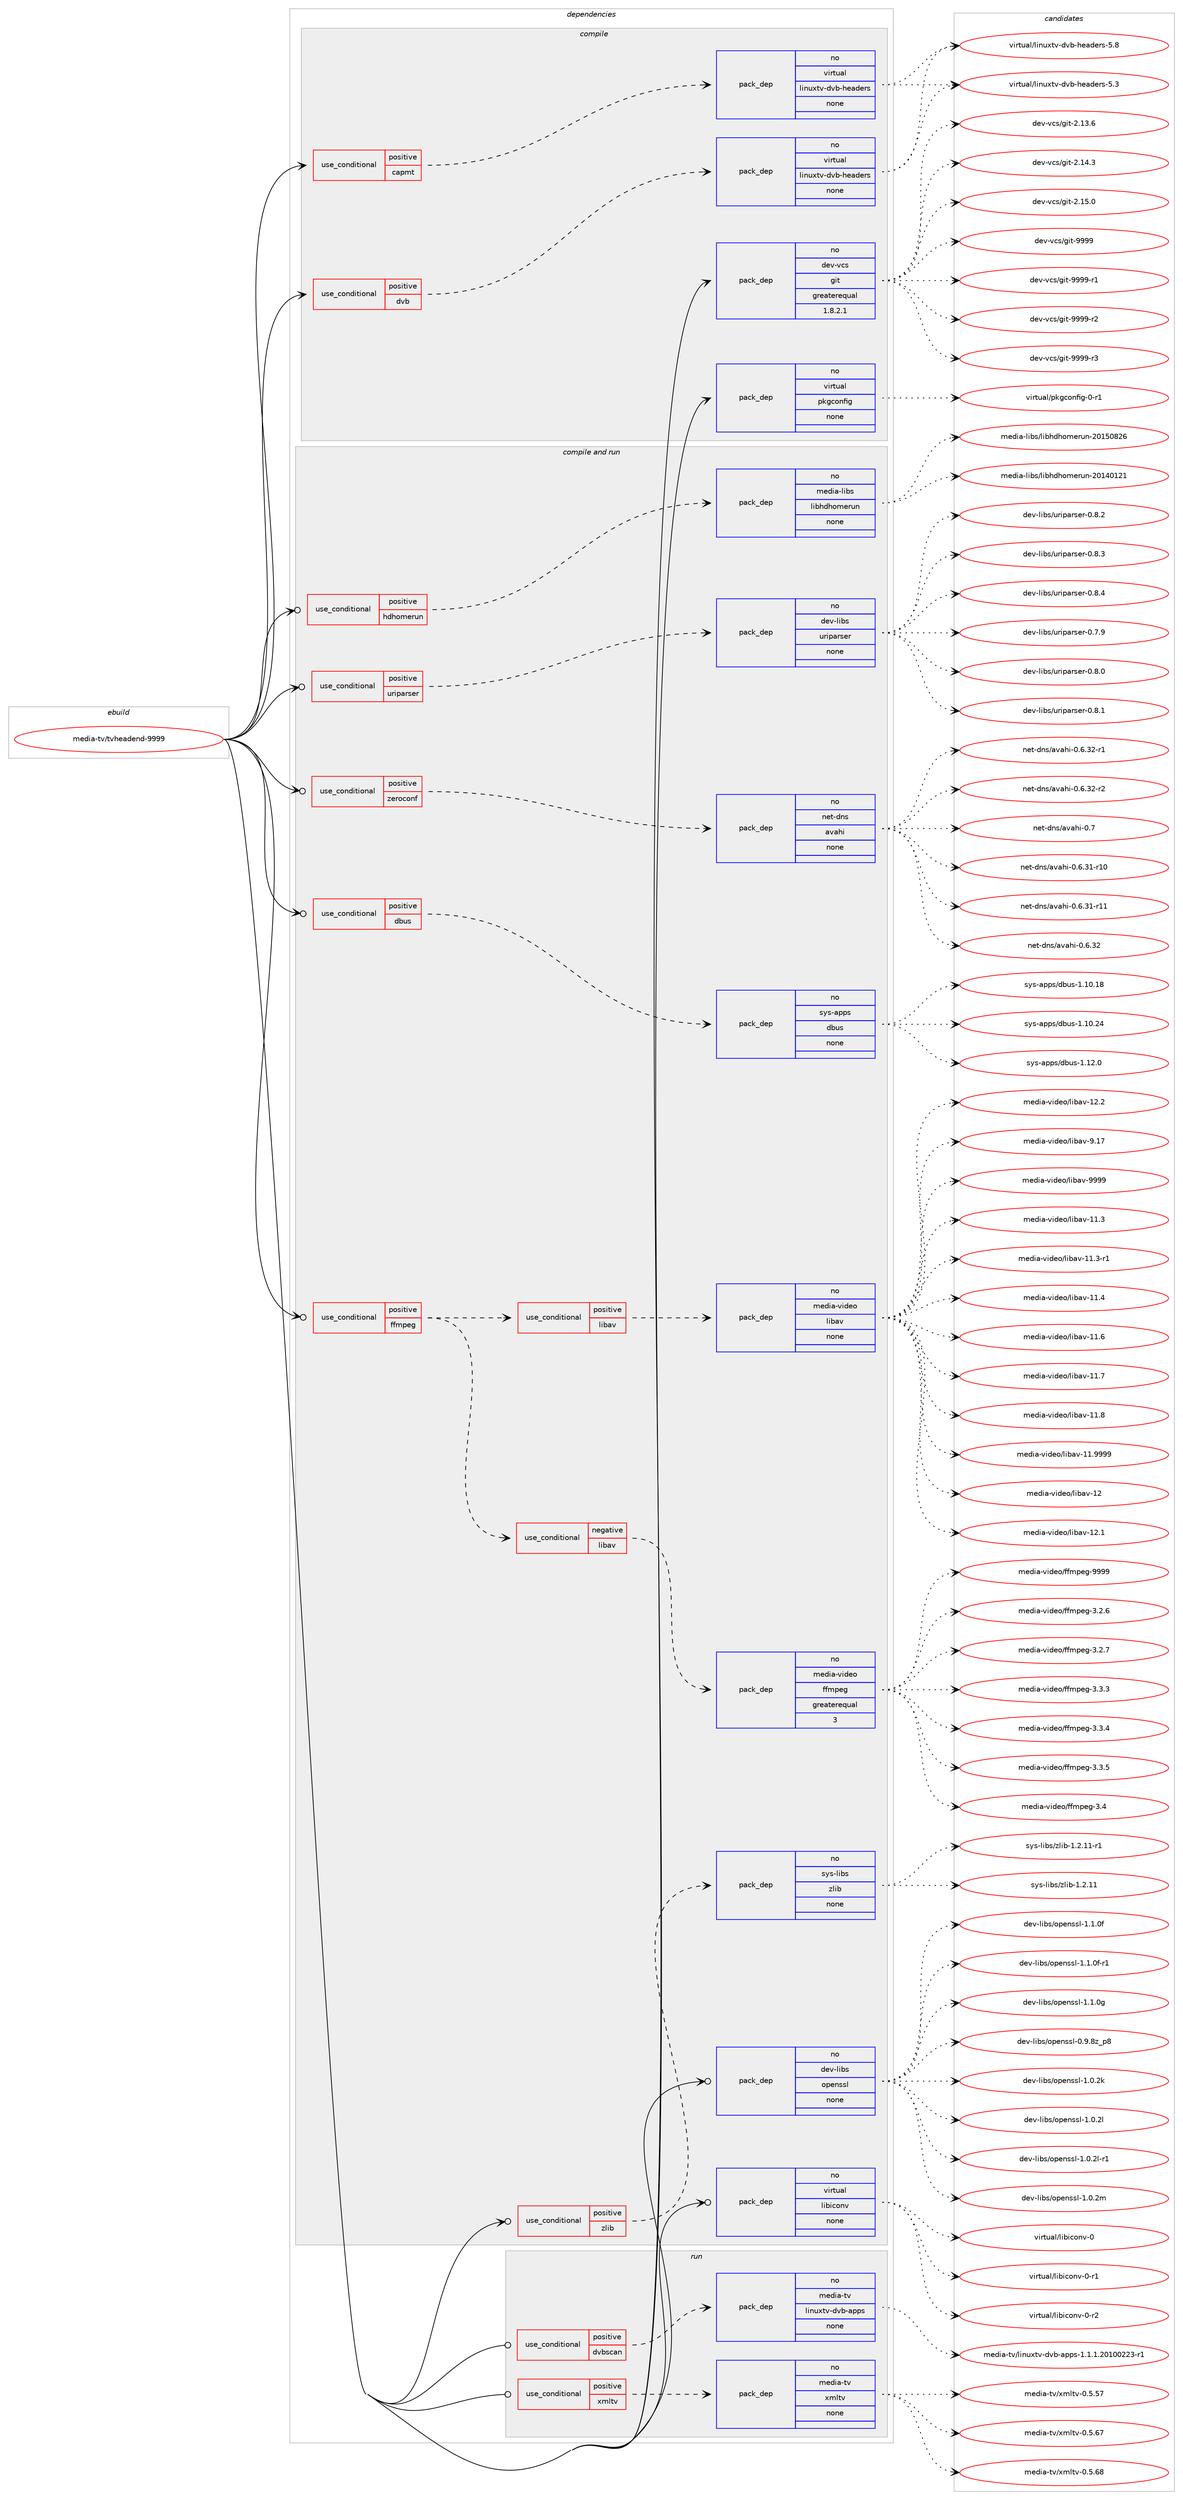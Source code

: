 digraph prolog {

# *************
# Graph options
# *************

newrank=true;
concentrate=true;
compound=true;
graph [rankdir=LR,fontname=Helvetica,fontsize=10,ranksep=1.5];#, ranksep=2.5, nodesep=0.2];
edge  [arrowhead=vee];
node  [fontname=Helvetica,fontsize=10];

# **********
# The ebuild
# **********

subgraph cluster_leftcol {
color=gray;
rank=same;
label=<<i>ebuild</i>>;
id [label="media-tv/tvheadend-9999", color=red, width=4, href="../media-tv/tvheadend-9999.svg"];
}

# ****************
# The dependencies
# ****************

subgraph cluster_midcol {
color=gray;
label=<<i>dependencies</i>>;
subgraph cluster_compile {
fillcolor="#eeeeee";
style=filled;
label=<<i>compile</i>>;
subgraph cond95399 {
dependency389100 [label=<<TABLE BORDER="0" CELLBORDER="1" CELLSPACING="0" CELLPADDING="4"><TR><TD ROWSPAN="3" CELLPADDING="10">use_conditional</TD></TR><TR><TD>positive</TD></TR><TR><TD>capmt</TD></TR></TABLE>>, shape=none, color=red];
subgraph pack287382 {
dependency389101 [label=<<TABLE BORDER="0" CELLBORDER="1" CELLSPACING="0" CELLPADDING="4" WIDTH="220"><TR><TD ROWSPAN="6" CELLPADDING="30">pack_dep</TD></TR><TR><TD WIDTH="110">no</TD></TR><TR><TD>virtual</TD></TR><TR><TD>linuxtv-dvb-headers</TD></TR><TR><TD>none</TD></TR><TR><TD></TD></TR></TABLE>>, shape=none, color=blue];
}
dependency389100:e -> dependency389101:w [weight=20,style="dashed",arrowhead="vee"];
}
id:e -> dependency389100:w [weight=20,style="solid",arrowhead="vee"];
subgraph cond95400 {
dependency389102 [label=<<TABLE BORDER="0" CELLBORDER="1" CELLSPACING="0" CELLPADDING="4"><TR><TD ROWSPAN="3" CELLPADDING="10">use_conditional</TD></TR><TR><TD>positive</TD></TR><TR><TD>dvb</TD></TR></TABLE>>, shape=none, color=red];
subgraph pack287383 {
dependency389103 [label=<<TABLE BORDER="0" CELLBORDER="1" CELLSPACING="0" CELLPADDING="4" WIDTH="220"><TR><TD ROWSPAN="6" CELLPADDING="30">pack_dep</TD></TR><TR><TD WIDTH="110">no</TD></TR><TR><TD>virtual</TD></TR><TR><TD>linuxtv-dvb-headers</TD></TR><TR><TD>none</TD></TR><TR><TD></TD></TR></TABLE>>, shape=none, color=blue];
}
dependency389102:e -> dependency389103:w [weight=20,style="dashed",arrowhead="vee"];
}
id:e -> dependency389102:w [weight=20,style="solid",arrowhead="vee"];
subgraph pack287384 {
dependency389104 [label=<<TABLE BORDER="0" CELLBORDER="1" CELLSPACING="0" CELLPADDING="4" WIDTH="220"><TR><TD ROWSPAN="6" CELLPADDING="30">pack_dep</TD></TR><TR><TD WIDTH="110">no</TD></TR><TR><TD>dev-vcs</TD></TR><TR><TD>git</TD></TR><TR><TD>greaterequal</TD></TR><TR><TD>1.8.2.1</TD></TR></TABLE>>, shape=none, color=blue];
}
id:e -> dependency389104:w [weight=20,style="solid",arrowhead="vee"];
subgraph pack287385 {
dependency389105 [label=<<TABLE BORDER="0" CELLBORDER="1" CELLSPACING="0" CELLPADDING="4" WIDTH="220"><TR><TD ROWSPAN="6" CELLPADDING="30">pack_dep</TD></TR><TR><TD WIDTH="110">no</TD></TR><TR><TD>virtual</TD></TR><TR><TD>pkgconfig</TD></TR><TR><TD>none</TD></TR><TR><TD></TD></TR></TABLE>>, shape=none, color=blue];
}
id:e -> dependency389105:w [weight=20,style="solid",arrowhead="vee"];
}
subgraph cluster_compileandrun {
fillcolor="#eeeeee";
style=filled;
label=<<i>compile and run</i>>;
subgraph cond95401 {
dependency389106 [label=<<TABLE BORDER="0" CELLBORDER="1" CELLSPACING="0" CELLPADDING="4"><TR><TD ROWSPAN="3" CELLPADDING="10">use_conditional</TD></TR><TR><TD>positive</TD></TR><TR><TD>dbus</TD></TR></TABLE>>, shape=none, color=red];
subgraph pack287386 {
dependency389107 [label=<<TABLE BORDER="0" CELLBORDER="1" CELLSPACING="0" CELLPADDING="4" WIDTH="220"><TR><TD ROWSPAN="6" CELLPADDING="30">pack_dep</TD></TR><TR><TD WIDTH="110">no</TD></TR><TR><TD>sys-apps</TD></TR><TR><TD>dbus</TD></TR><TR><TD>none</TD></TR><TR><TD></TD></TR></TABLE>>, shape=none, color=blue];
}
dependency389106:e -> dependency389107:w [weight=20,style="dashed",arrowhead="vee"];
}
id:e -> dependency389106:w [weight=20,style="solid",arrowhead="odotvee"];
subgraph cond95402 {
dependency389108 [label=<<TABLE BORDER="0" CELLBORDER="1" CELLSPACING="0" CELLPADDING="4"><TR><TD ROWSPAN="3" CELLPADDING="10">use_conditional</TD></TR><TR><TD>positive</TD></TR><TR><TD>ffmpeg</TD></TR></TABLE>>, shape=none, color=red];
subgraph cond95403 {
dependency389109 [label=<<TABLE BORDER="0" CELLBORDER="1" CELLSPACING="0" CELLPADDING="4"><TR><TD ROWSPAN="3" CELLPADDING="10">use_conditional</TD></TR><TR><TD>negative</TD></TR><TR><TD>libav</TD></TR></TABLE>>, shape=none, color=red];
subgraph pack287387 {
dependency389110 [label=<<TABLE BORDER="0" CELLBORDER="1" CELLSPACING="0" CELLPADDING="4" WIDTH="220"><TR><TD ROWSPAN="6" CELLPADDING="30">pack_dep</TD></TR><TR><TD WIDTH="110">no</TD></TR><TR><TD>media-video</TD></TR><TR><TD>ffmpeg</TD></TR><TR><TD>greaterequal</TD></TR><TR><TD>3</TD></TR></TABLE>>, shape=none, color=blue];
}
dependency389109:e -> dependency389110:w [weight=20,style="dashed",arrowhead="vee"];
}
dependency389108:e -> dependency389109:w [weight=20,style="dashed",arrowhead="vee"];
subgraph cond95404 {
dependency389111 [label=<<TABLE BORDER="0" CELLBORDER="1" CELLSPACING="0" CELLPADDING="4"><TR><TD ROWSPAN="3" CELLPADDING="10">use_conditional</TD></TR><TR><TD>positive</TD></TR><TR><TD>libav</TD></TR></TABLE>>, shape=none, color=red];
subgraph pack287388 {
dependency389112 [label=<<TABLE BORDER="0" CELLBORDER="1" CELLSPACING="0" CELLPADDING="4" WIDTH="220"><TR><TD ROWSPAN="6" CELLPADDING="30">pack_dep</TD></TR><TR><TD WIDTH="110">no</TD></TR><TR><TD>media-video</TD></TR><TR><TD>libav</TD></TR><TR><TD>none</TD></TR><TR><TD></TD></TR></TABLE>>, shape=none, color=blue];
}
dependency389111:e -> dependency389112:w [weight=20,style="dashed",arrowhead="vee"];
}
dependency389108:e -> dependency389111:w [weight=20,style="dashed",arrowhead="vee"];
}
id:e -> dependency389108:w [weight=20,style="solid",arrowhead="odotvee"];
subgraph cond95405 {
dependency389113 [label=<<TABLE BORDER="0" CELLBORDER="1" CELLSPACING="0" CELLPADDING="4"><TR><TD ROWSPAN="3" CELLPADDING="10">use_conditional</TD></TR><TR><TD>positive</TD></TR><TR><TD>hdhomerun</TD></TR></TABLE>>, shape=none, color=red];
subgraph pack287389 {
dependency389114 [label=<<TABLE BORDER="0" CELLBORDER="1" CELLSPACING="0" CELLPADDING="4" WIDTH="220"><TR><TD ROWSPAN="6" CELLPADDING="30">pack_dep</TD></TR><TR><TD WIDTH="110">no</TD></TR><TR><TD>media-libs</TD></TR><TR><TD>libhdhomerun</TD></TR><TR><TD>none</TD></TR><TR><TD></TD></TR></TABLE>>, shape=none, color=blue];
}
dependency389113:e -> dependency389114:w [weight=20,style="dashed",arrowhead="vee"];
}
id:e -> dependency389113:w [weight=20,style="solid",arrowhead="odotvee"];
subgraph cond95406 {
dependency389115 [label=<<TABLE BORDER="0" CELLBORDER="1" CELLSPACING="0" CELLPADDING="4"><TR><TD ROWSPAN="3" CELLPADDING="10">use_conditional</TD></TR><TR><TD>positive</TD></TR><TR><TD>uriparser</TD></TR></TABLE>>, shape=none, color=red];
subgraph pack287390 {
dependency389116 [label=<<TABLE BORDER="0" CELLBORDER="1" CELLSPACING="0" CELLPADDING="4" WIDTH="220"><TR><TD ROWSPAN="6" CELLPADDING="30">pack_dep</TD></TR><TR><TD WIDTH="110">no</TD></TR><TR><TD>dev-libs</TD></TR><TR><TD>uriparser</TD></TR><TR><TD>none</TD></TR><TR><TD></TD></TR></TABLE>>, shape=none, color=blue];
}
dependency389115:e -> dependency389116:w [weight=20,style="dashed",arrowhead="vee"];
}
id:e -> dependency389115:w [weight=20,style="solid",arrowhead="odotvee"];
subgraph cond95407 {
dependency389117 [label=<<TABLE BORDER="0" CELLBORDER="1" CELLSPACING="0" CELLPADDING="4"><TR><TD ROWSPAN="3" CELLPADDING="10">use_conditional</TD></TR><TR><TD>positive</TD></TR><TR><TD>zeroconf</TD></TR></TABLE>>, shape=none, color=red];
subgraph pack287391 {
dependency389118 [label=<<TABLE BORDER="0" CELLBORDER="1" CELLSPACING="0" CELLPADDING="4" WIDTH="220"><TR><TD ROWSPAN="6" CELLPADDING="30">pack_dep</TD></TR><TR><TD WIDTH="110">no</TD></TR><TR><TD>net-dns</TD></TR><TR><TD>avahi</TD></TR><TR><TD>none</TD></TR><TR><TD></TD></TR></TABLE>>, shape=none, color=blue];
}
dependency389117:e -> dependency389118:w [weight=20,style="dashed",arrowhead="vee"];
}
id:e -> dependency389117:w [weight=20,style="solid",arrowhead="odotvee"];
subgraph cond95408 {
dependency389119 [label=<<TABLE BORDER="0" CELLBORDER="1" CELLSPACING="0" CELLPADDING="4"><TR><TD ROWSPAN="3" CELLPADDING="10">use_conditional</TD></TR><TR><TD>positive</TD></TR><TR><TD>zlib</TD></TR></TABLE>>, shape=none, color=red];
subgraph pack287392 {
dependency389120 [label=<<TABLE BORDER="0" CELLBORDER="1" CELLSPACING="0" CELLPADDING="4" WIDTH="220"><TR><TD ROWSPAN="6" CELLPADDING="30">pack_dep</TD></TR><TR><TD WIDTH="110">no</TD></TR><TR><TD>sys-libs</TD></TR><TR><TD>zlib</TD></TR><TR><TD>none</TD></TR><TR><TD></TD></TR></TABLE>>, shape=none, color=blue];
}
dependency389119:e -> dependency389120:w [weight=20,style="dashed",arrowhead="vee"];
}
id:e -> dependency389119:w [weight=20,style="solid",arrowhead="odotvee"];
subgraph pack287393 {
dependency389121 [label=<<TABLE BORDER="0" CELLBORDER="1" CELLSPACING="0" CELLPADDING="4" WIDTH="220"><TR><TD ROWSPAN="6" CELLPADDING="30">pack_dep</TD></TR><TR><TD WIDTH="110">no</TD></TR><TR><TD>dev-libs</TD></TR><TR><TD>openssl</TD></TR><TR><TD>none</TD></TR><TR><TD></TD></TR></TABLE>>, shape=none, color=blue];
}
id:e -> dependency389121:w [weight=20,style="solid",arrowhead="odotvee"];
subgraph pack287394 {
dependency389122 [label=<<TABLE BORDER="0" CELLBORDER="1" CELLSPACING="0" CELLPADDING="4" WIDTH="220"><TR><TD ROWSPAN="6" CELLPADDING="30">pack_dep</TD></TR><TR><TD WIDTH="110">no</TD></TR><TR><TD>virtual</TD></TR><TR><TD>libiconv</TD></TR><TR><TD>none</TD></TR><TR><TD></TD></TR></TABLE>>, shape=none, color=blue];
}
id:e -> dependency389122:w [weight=20,style="solid",arrowhead="odotvee"];
}
subgraph cluster_run {
fillcolor="#eeeeee";
style=filled;
label=<<i>run</i>>;
subgraph cond95409 {
dependency389123 [label=<<TABLE BORDER="0" CELLBORDER="1" CELLSPACING="0" CELLPADDING="4"><TR><TD ROWSPAN="3" CELLPADDING="10">use_conditional</TD></TR><TR><TD>positive</TD></TR><TR><TD>dvbscan</TD></TR></TABLE>>, shape=none, color=red];
subgraph pack287395 {
dependency389124 [label=<<TABLE BORDER="0" CELLBORDER="1" CELLSPACING="0" CELLPADDING="4" WIDTH="220"><TR><TD ROWSPAN="6" CELLPADDING="30">pack_dep</TD></TR><TR><TD WIDTH="110">no</TD></TR><TR><TD>media-tv</TD></TR><TR><TD>linuxtv-dvb-apps</TD></TR><TR><TD>none</TD></TR><TR><TD></TD></TR></TABLE>>, shape=none, color=blue];
}
dependency389123:e -> dependency389124:w [weight=20,style="dashed",arrowhead="vee"];
}
id:e -> dependency389123:w [weight=20,style="solid",arrowhead="odot"];
subgraph cond95410 {
dependency389125 [label=<<TABLE BORDER="0" CELLBORDER="1" CELLSPACING="0" CELLPADDING="4"><TR><TD ROWSPAN="3" CELLPADDING="10">use_conditional</TD></TR><TR><TD>positive</TD></TR><TR><TD>xmltv</TD></TR></TABLE>>, shape=none, color=red];
subgraph pack287396 {
dependency389126 [label=<<TABLE BORDER="0" CELLBORDER="1" CELLSPACING="0" CELLPADDING="4" WIDTH="220"><TR><TD ROWSPAN="6" CELLPADDING="30">pack_dep</TD></TR><TR><TD WIDTH="110">no</TD></TR><TR><TD>media-tv</TD></TR><TR><TD>xmltv</TD></TR><TR><TD>none</TD></TR><TR><TD></TD></TR></TABLE>>, shape=none, color=blue];
}
dependency389125:e -> dependency389126:w [weight=20,style="dashed",arrowhead="vee"];
}
id:e -> dependency389125:w [weight=20,style="solid",arrowhead="odot"];
}
}

# **************
# The candidates
# **************

subgraph cluster_choices {
rank=same;
color=gray;
label=<<i>candidates</i>>;

subgraph choice287382 {
color=black;
nodesep=1;
choice11810511411611797108471081051101171201161184510011898451041019710010111411545534651 [label="virtual/linuxtv-dvb-headers-5.3", color=red, width=4,href="../virtual/linuxtv-dvb-headers-5.3.svg"];
choice11810511411611797108471081051101171201161184510011898451041019710010111411545534656 [label="virtual/linuxtv-dvb-headers-5.8", color=red, width=4,href="../virtual/linuxtv-dvb-headers-5.8.svg"];
dependency389101:e -> choice11810511411611797108471081051101171201161184510011898451041019710010111411545534651:w [style=dotted,weight="100"];
dependency389101:e -> choice11810511411611797108471081051101171201161184510011898451041019710010111411545534656:w [style=dotted,weight="100"];
}
subgraph choice287383 {
color=black;
nodesep=1;
choice11810511411611797108471081051101171201161184510011898451041019710010111411545534651 [label="virtual/linuxtv-dvb-headers-5.3", color=red, width=4,href="../virtual/linuxtv-dvb-headers-5.3.svg"];
choice11810511411611797108471081051101171201161184510011898451041019710010111411545534656 [label="virtual/linuxtv-dvb-headers-5.8", color=red, width=4,href="../virtual/linuxtv-dvb-headers-5.8.svg"];
dependency389103:e -> choice11810511411611797108471081051101171201161184510011898451041019710010111411545534651:w [style=dotted,weight="100"];
dependency389103:e -> choice11810511411611797108471081051101171201161184510011898451041019710010111411545534656:w [style=dotted,weight="100"];
}
subgraph choice287384 {
color=black;
nodesep=1;
choice10010111845118991154710310511645504649514654 [label="dev-vcs/git-2.13.6", color=red, width=4,href="../dev-vcs/git-2.13.6.svg"];
choice10010111845118991154710310511645504649524651 [label="dev-vcs/git-2.14.3", color=red, width=4,href="../dev-vcs/git-2.14.3.svg"];
choice10010111845118991154710310511645504649534648 [label="dev-vcs/git-2.15.0", color=red, width=4,href="../dev-vcs/git-2.15.0.svg"];
choice1001011184511899115471031051164557575757 [label="dev-vcs/git-9999", color=red, width=4,href="../dev-vcs/git-9999.svg"];
choice10010111845118991154710310511645575757574511449 [label="dev-vcs/git-9999-r1", color=red, width=4,href="../dev-vcs/git-9999-r1.svg"];
choice10010111845118991154710310511645575757574511450 [label="dev-vcs/git-9999-r2", color=red, width=4,href="../dev-vcs/git-9999-r2.svg"];
choice10010111845118991154710310511645575757574511451 [label="dev-vcs/git-9999-r3", color=red, width=4,href="../dev-vcs/git-9999-r3.svg"];
dependency389104:e -> choice10010111845118991154710310511645504649514654:w [style=dotted,weight="100"];
dependency389104:e -> choice10010111845118991154710310511645504649524651:w [style=dotted,weight="100"];
dependency389104:e -> choice10010111845118991154710310511645504649534648:w [style=dotted,weight="100"];
dependency389104:e -> choice1001011184511899115471031051164557575757:w [style=dotted,weight="100"];
dependency389104:e -> choice10010111845118991154710310511645575757574511449:w [style=dotted,weight="100"];
dependency389104:e -> choice10010111845118991154710310511645575757574511450:w [style=dotted,weight="100"];
dependency389104:e -> choice10010111845118991154710310511645575757574511451:w [style=dotted,weight="100"];
}
subgraph choice287385 {
color=black;
nodesep=1;
choice11810511411611797108471121071039911111010210510345484511449 [label="virtual/pkgconfig-0-r1", color=red, width=4,href="../virtual/pkgconfig-0-r1.svg"];
dependency389105:e -> choice11810511411611797108471121071039911111010210510345484511449:w [style=dotted,weight="100"];
}
subgraph choice287386 {
color=black;
nodesep=1;
choice115121115459711211211547100981171154549464948464956 [label="sys-apps/dbus-1.10.18", color=red, width=4,href="../sys-apps/dbus-1.10.18.svg"];
choice115121115459711211211547100981171154549464948465052 [label="sys-apps/dbus-1.10.24", color=red, width=4,href="../sys-apps/dbus-1.10.24.svg"];
choice1151211154597112112115471009811711545494649504648 [label="sys-apps/dbus-1.12.0", color=red, width=4,href="../sys-apps/dbus-1.12.0.svg"];
dependency389107:e -> choice115121115459711211211547100981171154549464948464956:w [style=dotted,weight="100"];
dependency389107:e -> choice115121115459711211211547100981171154549464948465052:w [style=dotted,weight="100"];
dependency389107:e -> choice1151211154597112112115471009811711545494649504648:w [style=dotted,weight="100"];
}
subgraph choice287387 {
color=black;
nodesep=1;
choice109101100105974511810510010111147102102109112101103455146504654 [label="media-video/ffmpeg-3.2.6", color=red, width=4,href="../media-video/ffmpeg-3.2.6.svg"];
choice109101100105974511810510010111147102102109112101103455146504655 [label="media-video/ffmpeg-3.2.7", color=red, width=4,href="../media-video/ffmpeg-3.2.7.svg"];
choice109101100105974511810510010111147102102109112101103455146514651 [label="media-video/ffmpeg-3.3.3", color=red, width=4,href="../media-video/ffmpeg-3.3.3.svg"];
choice109101100105974511810510010111147102102109112101103455146514652 [label="media-video/ffmpeg-3.3.4", color=red, width=4,href="../media-video/ffmpeg-3.3.4.svg"];
choice109101100105974511810510010111147102102109112101103455146514653 [label="media-video/ffmpeg-3.3.5", color=red, width=4,href="../media-video/ffmpeg-3.3.5.svg"];
choice10910110010597451181051001011114710210210911210110345514652 [label="media-video/ffmpeg-3.4", color=red, width=4,href="../media-video/ffmpeg-3.4.svg"];
choice1091011001059745118105100101111471021021091121011034557575757 [label="media-video/ffmpeg-9999", color=red, width=4,href="../media-video/ffmpeg-9999.svg"];
dependency389110:e -> choice109101100105974511810510010111147102102109112101103455146504654:w [style=dotted,weight="100"];
dependency389110:e -> choice109101100105974511810510010111147102102109112101103455146504655:w [style=dotted,weight="100"];
dependency389110:e -> choice109101100105974511810510010111147102102109112101103455146514651:w [style=dotted,weight="100"];
dependency389110:e -> choice109101100105974511810510010111147102102109112101103455146514652:w [style=dotted,weight="100"];
dependency389110:e -> choice109101100105974511810510010111147102102109112101103455146514653:w [style=dotted,weight="100"];
dependency389110:e -> choice10910110010597451181051001011114710210210911210110345514652:w [style=dotted,weight="100"];
dependency389110:e -> choice1091011001059745118105100101111471021021091121011034557575757:w [style=dotted,weight="100"];
}
subgraph choice287388 {
color=black;
nodesep=1;
choice10910110010597451181051001011114710810598971184549494651 [label="media-video/libav-11.3", color=red, width=4,href="../media-video/libav-11.3.svg"];
choice109101100105974511810510010111147108105989711845494946514511449 [label="media-video/libav-11.3-r1", color=red, width=4,href="../media-video/libav-11.3-r1.svg"];
choice10910110010597451181051001011114710810598971184549494652 [label="media-video/libav-11.4", color=red, width=4,href="../media-video/libav-11.4.svg"];
choice10910110010597451181051001011114710810598971184549494654 [label="media-video/libav-11.6", color=red, width=4,href="../media-video/libav-11.6.svg"];
choice10910110010597451181051001011114710810598971184549494655 [label="media-video/libav-11.7", color=red, width=4,href="../media-video/libav-11.7.svg"];
choice10910110010597451181051001011114710810598971184549494656 [label="media-video/libav-11.8", color=red, width=4,href="../media-video/libav-11.8.svg"];
choice10910110010597451181051001011114710810598971184549494657575757 [label="media-video/libav-11.9999", color=red, width=4,href="../media-video/libav-11.9999.svg"];
choice1091011001059745118105100101111471081059897118454950 [label="media-video/libav-12", color=red, width=4,href="../media-video/libav-12.svg"];
choice10910110010597451181051001011114710810598971184549504649 [label="media-video/libav-12.1", color=red, width=4,href="../media-video/libav-12.1.svg"];
choice10910110010597451181051001011114710810598971184549504650 [label="media-video/libav-12.2", color=red, width=4,href="../media-video/libav-12.2.svg"];
choice10910110010597451181051001011114710810598971184557464955 [label="media-video/libav-9.17", color=red, width=4,href="../media-video/libav-9.17.svg"];
choice10910110010597451181051001011114710810598971184557575757 [label="media-video/libav-9999", color=red, width=4,href="../media-video/libav-9999.svg"];
dependency389112:e -> choice10910110010597451181051001011114710810598971184549494651:w [style=dotted,weight="100"];
dependency389112:e -> choice109101100105974511810510010111147108105989711845494946514511449:w [style=dotted,weight="100"];
dependency389112:e -> choice10910110010597451181051001011114710810598971184549494652:w [style=dotted,weight="100"];
dependency389112:e -> choice10910110010597451181051001011114710810598971184549494654:w [style=dotted,weight="100"];
dependency389112:e -> choice10910110010597451181051001011114710810598971184549494655:w [style=dotted,weight="100"];
dependency389112:e -> choice10910110010597451181051001011114710810598971184549494656:w [style=dotted,weight="100"];
dependency389112:e -> choice10910110010597451181051001011114710810598971184549494657575757:w [style=dotted,weight="100"];
dependency389112:e -> choice1091011001059745118105100101111471081059897118454950:w [style=dotted,weight="100"];
dependency389112:e -> choice10910110010597451181051001011114710810598971184549504649:w [style=dotted,weight="100"];
dependency389112:e -> choice10910110010597451181051001011114710810598971184549504650:w [style=dotted,weight="100"];
dependency389112:e -> choice10910110010597451181051001011114710810598971184557464955:w [style=dotted,weight="100"];
dependency389112:e -> choice10910110010597451181051001011114710810598971184557575757:w [style=dotted,weight="100"];
}
subgraph choice287389 {
color=black;
nodesep=1;
choice1091011001059745108105981154710810598104100104111109101114117110455048495248495049 [label="media-libs/libhdhomerun-20140121", color=red, width=4,href="../media-libs/libhdhomerun-20140121.svg"];
choice1091011001059745108105981154710810598104100104111109101114117110455048495348565054 [label="media-libs/libhdhomerun-20150826", color=red, width=4,href="../media-libs/libhdhomerun-20150826.svg"];
dependency389114:e -> choice1091011001059745108105981154710810598104100104111109101114117110455048495248495049:w [style=dotted,weight="100"];
dependency389114:e -> choice1091011001059745108105981154710810598104100104111109101114117110455048495348565054:w [style=dotted,weight="100"];
}
subgraph choice287390 {
color=black;
nodesep=1;
choice10010111845108105981154711711410511297114115101114454846554657 [label="dev-libs/uriparser-0.7.9", color=red, width=4,href="../dev-libs/uriparser-0.7.9.svg"];
choice10010111845108105981154711711410511297114115101114454846564648 [label="dev-libs/uriparser-0.8.0", color=red, width=4,href="../dev-libs/uriparser-0.8.0.svg"];
choice10010111845108105981154711711410511297114115101114454846564649 [label="dev-libs/uriparser-0.8.1", color=red, width=4,href="../dev-libs/uriparser-0.8.1.svg"];
choice10010111845108105981154711711410511297114115101114454846564650 [label="dev-libs/uriparser-0.8.2", color=red, width=4,href="../dev-libs/uriparser-0.8.2.svg"];
choice10010111845108105981154711711410511297114115101114454846564651 [label="dev-libs/uriparser-0.8.3", color=red, width=4,href="../dev-libs/uriparser-0.8.3.svg"];
choice10010111845108105981154711711410511297114115101114454846564652 [label="dev-libs/uriparser-0.8.4", color=red, width=4,href="../dev-libs/uriparser-0.8.4.svg"];
dependency389116:e -> choice10010111845108105981154711711410511297114115101114454846554657:w [style=dotted,weight="100"];
dependency389116:e -> choice10010111845108105981154711711410511297114115101114454846564648:w [style=dotted,weight="100"];
dependency389116:e -> choice10010111845108105981154711711410511297114115101114454846564649:w [style=dotted,weight="100"];
dependency389116:e -> choice10010111845108105981154711711410511297114115101114454846564650:w [style=dotted,weight="100"];
dependency389116:e -> choice10010111845108105981154711711410511297114115101114454846564651:w [style=dotted,weight="100"];
dependency389116:e -> choice10010111845108105981154711711410511297114115101114454846564652:w [style=dotted,weight="100"];
}
subgraph choice287391 {
color=black;
nodesep=1;
choice1101011164510011011547971189710410545484654465149451144948 [label="net-dns/avahi-0.6.31-r10", color=red, width=4,href="../net-dns/avahi-0.6.31-r10.svg"];
choice1101011164510011011547971189710410545484654465149451144949 [label="net-dns/avahi-0.6.31-r11", color=red, width=4,href="../net-dns/avahi-0.6.31-r11.svg"];
choice1101011164510011011547971189710410545484654465150 [label="net-dns/avahi-0.6.32", color=red, width=4,href="../net-dns/avahi-0.6.32.svg"];
choice11010111645100110115479711897104105454846544651504511449 [label="net-dns/avahi-0.6.32-r1", color=red, width=4,href="../net-dns/avahi-0.6.32-r1.svg"];
choice11010111645100110115479711897104105454846544651504511450 [label="net-dns/avahi-0.6.32-r2", color=red, width=4,href="../net-dns/avahi-0.6.32-r2.svg"];
choice1101011164510011011547971189710410545484655 [label="net-dns/avahi-0.7", color=red, width=4,href="../net-dns/avahi-0.7.svg"];
dependency389118:e -> choice1101011164510011011547971189710410545484654465149451144948:w [style=dotted,weight="100"];
dependency389118:e -> choice1101011164510011011547971189710410545484654465149451144949:w [style=dotted,weight="100"];
dependency389118:e -> choice1101011164510011011547971189710410545484654465150:w [style=dotted,weight="100"];
dependency389118:e -> choice11010111645100110115479711897104105454846544651504511449:w [style=dotted,weight="100"];
dependency389118:e -> choice11010111645100110115479711897104105454846544651504511450:w [style=dotted,weight="100"];
dependency389118:e -> choice1101011164510011011547971189710410545484655:w [style=dotted,weight="100"];
}
subgraph choice287392 {
color=black;
nodesep=1;
choice1151211154510810598115471221081059845494650464949 [label="sys-libs/zlib-1.2.11", color=red, width=4,href="../sys-libs/zlib-1.2.11.svg"];
choice11512111545108105981154712210810598454946504649494511449 [label="sys-libs/zlib-1.2.11-r1", color=red, width=4,href="../sys-libs/zlib-1.2.11-r1.svg"];
dependency389120:e -> choice1151211154510810598115471221081059845494650464949:w [style=dotted,weight="100"];
dependency389120:e -> choice11512111545108105981154712210810598454946504649494511449:w [style=dotted,weight="100"];
}
subgraph choice287393 {
color=black;
nodesep=1;
choice1001011184510810598115471111121011101151151084548465746561229511256 [label="dev-libs/openssl-0.9.8z_p8", color=red, width=4,href="../dev-libs/openssl-0.9.8z_p8.svg"];
choice100101118451081059811547111112101110115115108454946484650107 [label="dev-libs/openssl-1.0.2k", color=red, width=4,href="../dev-libs/openssl-1.0.2k.svg"];
choice100101118451081059811547111112101110115115108454946484650108 [label="dev-libs/openssl-1.0.2l", color=red, width=4,href="../dev-libs/openssl-1.0.2l.svg"];
choice1001011184510810598115471111121011101151151084549464846501084511449 [label="dev-libs/openssl-1.0.2l-r1", color=red, width=4,href="../dev-libs/openssl-1.0.2l-r1.svg"];
choice100101118451081059811547111112101110115115108454946484650109 [label="dev-libs/openssl-1.0.2m", color=red, width=4,href="../dev-libs/openssl-1.0.2m.svg"];
choice100101118451081059811547111112101110115115108454946494648102 [label="dev-libs/openssl-1.1.0f", color=red, width=4,href="../dev-libs/openssl-1.1.0f.svg"];
choice1001011184510810598115471111121011101151151084549464946481024511449 [label="dev-libs/openssl-1.1.0f-r1", color=red, width=4,href="../dev-libs/openssl-1.1.0f-r1.svg"];
choice100101118451081059811547111112101110115115108454946494648103 [label="dev-libs/openssl-1.1.0g", color=red, width=4,href="../dev-libs/openssl-1.1.0g.svg"];
dependency389121:e -> choice1001011184510810598115471111121011101151151084548465746561229511256:w [style=dotted,weight="100"];
dependency389121:e -> choice100101118451081059811547111112101110115115108454946484650107:w [style=dotted,weight="100"];
dependency389121:e -> choice100101118451081059811547111112101110115115108454946484650108:w [style=dotted,weight="100"];
dependency389121:e -> choice1001011184510810598115471111121011101151151084549464846501084511449:w [style=dotted,weight="100"];
dependency389121:e -> choice100101118451081059811547111112101110115115108454946484650109:w [style=dotted,weight="100"];
dependency389121:e -> choice100101118451081059811547111112101110115115108454946494648102:w [style=dotted,weight="100"];
dependency389121:e -> choice1001011184510810598115471111121011101151151084549464946481024511449:w [style=dotted,weight="100"];
dependency389121:e -> choice100101118451081059811547111112101110115115108454946494648103:w [style=dotted,weight="100"];
}
subgraph choice287394 {
color=black;
nodesep=1;
choice118105114116117971084710810598105991111101184548 [label="virtual/libiconv-0", color=red, width=4,href="../virtual/libiconv-0.svg"];
choice1181051141161179710847108105981059911111011845484511449 [label="virtual/libiconv-0-r1", color=red, width=4,href="../virtual/libiconv-0-r1.svg"];
choice1181051141161179710847108105981059911111011845484511450 [label="virtual/libiconv-0-r2", color=red, width=4,href="../virtual/libiconv-0-r2.svg"];
dependency389122:e -> choice118105114116117971084710810598105991111101184548:w [style=dotted,weight="100"];
dependency389122:e -> choice1181051141161179710847108105981059911111011845484511449:w [style=dotted,weight="100"];
dependency389122:e -> choice1181051141161179710847108105981059911111011845484511450:w [style=dotted,weight="100"];
}
subgraph choice287395 {
color=black;
nodesep=1;
choice109101100105974511611847108105110117120116118451001189845971121121154549464946494650484948485050514511449 [label="media-tv/linuxtv-dvb-apps-1.1.1.20100223-r1", color=red, width=4,href="../media-tv/linuxtv-dvb-apps-1.1.1.20100223-r1.svg"];
dependency389124:e -> choice109101100105974511611847108105110117120116118451001189845971121121154549464946494650484948485050514511449:w [style=dotted,weight="100"];
}
subgraph choice287396 {
color=black;
nodesep=1;
choice10910110010597451161184712010910811611845484653465355 [label="media-tv/xmltv-0.5.57", color=red, width=4,href="../media-tv/xmltv-0.5.57.svg"];
choice10910110010597451161184712010910811611845484653465455 [label="media-tv/xmltv-0.5.67", color=red, width=4,href="../media-tv/xmltv-0.5.67.svg"];
choice10910110010597451161184712010910811611845484653465456 [label="media-tv/xmltv-0.5.68", color=red, width=4,href="../media-tv/xmltv-0.5.68.svg"];
dependency389126:e -> choice10910110010597451161184712010910811611845484653465355:w [style=dotted,weight="100"];
dependency389126:e -> choice10910110010597451161184712010910811611845484653465455:w [style=dotted,weight="100"];
dependency389126:e -> choice10910110010597451161184712010910811611845484653465456:w [style=dotted,weight="100"];
}
}

}
